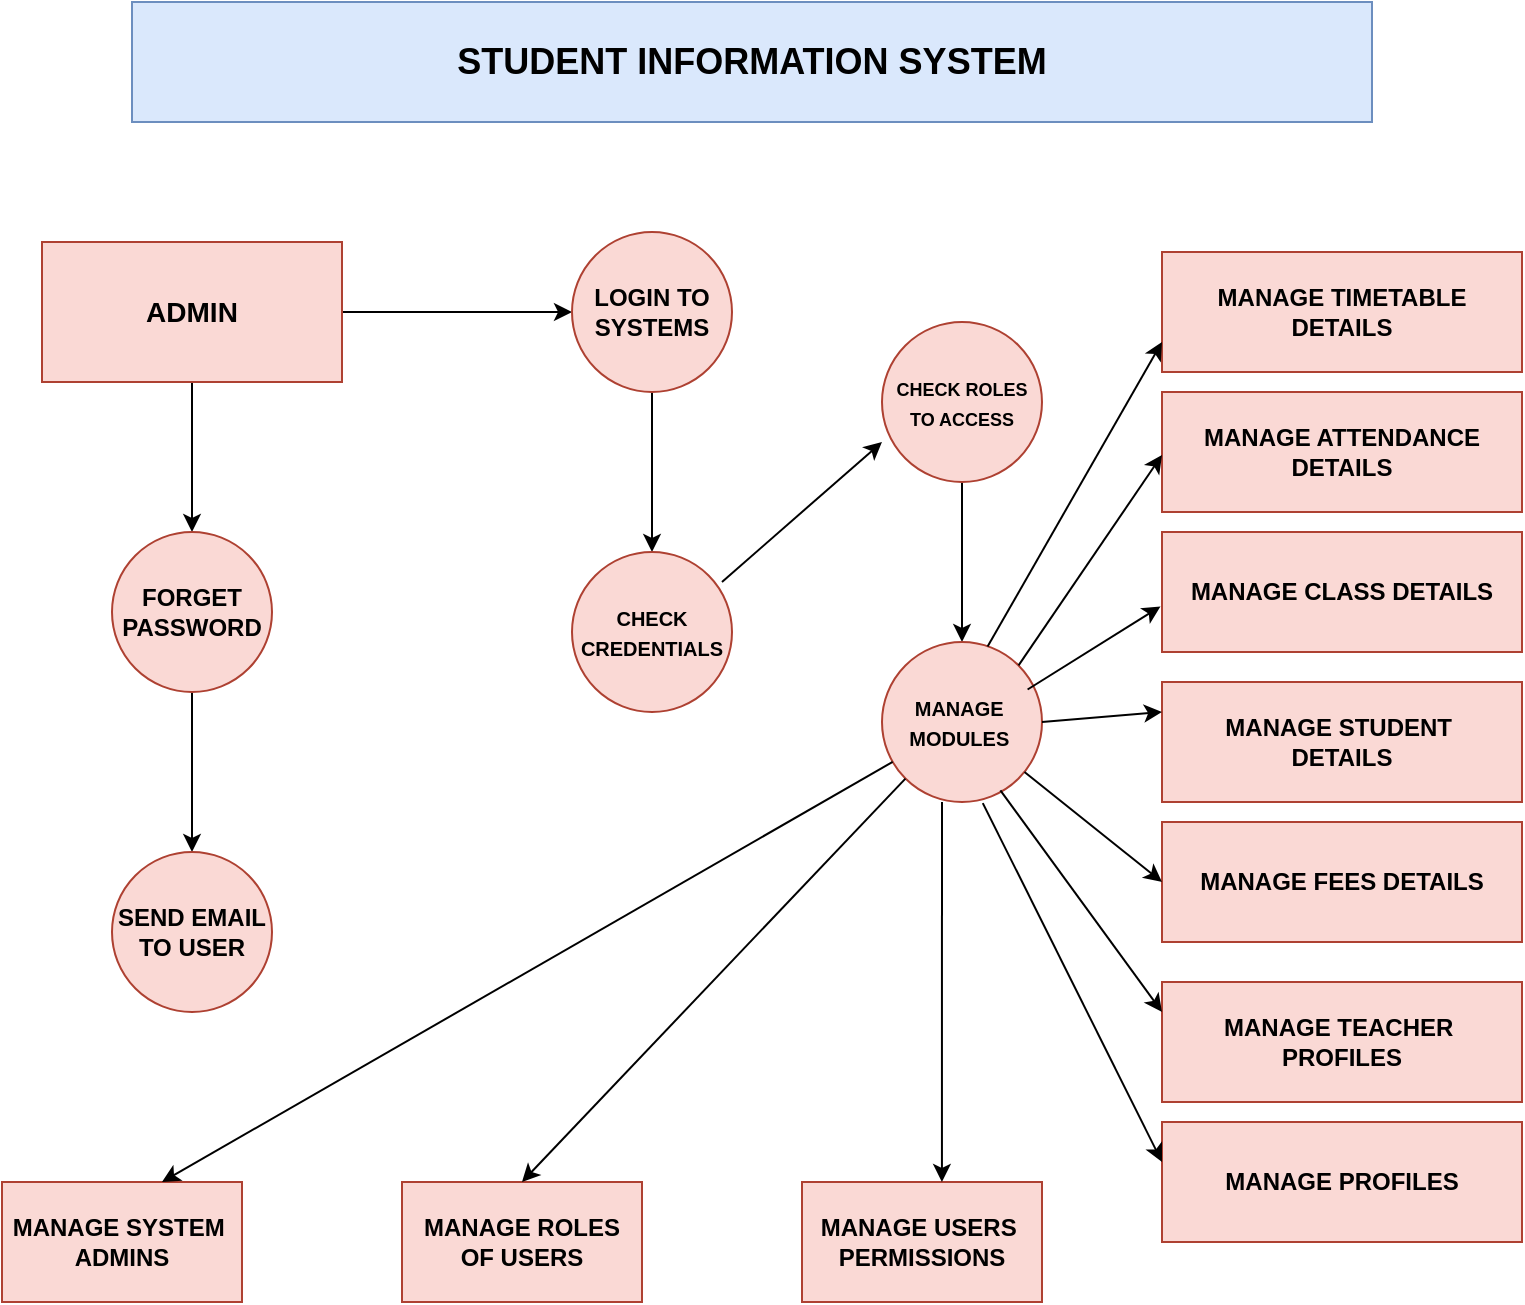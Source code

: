 <mxfile version="28.0.7">
  <diagram name="Page-1" id="4XpvYEnxKqE5wVb6b6y6">
    <mxGraphModel dx="1226" dy="701" grid="1" gridSize="10" guides="1" tooltips="1" connect="1" arrows="1" fold="1" page="1" pageScale="1" pageWidth="850" pageHeight="1100" math="0" shadow="0">
      <root>
        <mxCell id="0" />
        <mxCell id="1" parent="0" />
        <mxCell id="W0GhNJBSpPCsPSRjWhfn-2" value="&lt;b&gt;&lt;font style=&quot;font-size: 18px;&quot;&gt;STUDENT INFORMATION SYSTEM&lt;/font&gt;&lt;/b&gt;" style="rounded=0;whiteSpace=wrap;html=1;fillColor=#dae8fc;strokeColor=#6c8ebf;" vertex="1" parent="1">
          <mxGeometry x="115" y="30" width="620" height="60" as="geometry" />
        </mxCell>
        <mxCell id="W0GhNJBSpPCsPSRjWhfn-5" value="" style="edgeStyle=orthogonalEdgeStyle;rounded=0;orthogonalLoop=1;jettySize=auto;html=1;" edge="1" parent="1" source="W0GhNJBSpPCsPSRjWhfn-3" target="W0GhNJBSpPCsPSRjWhfn-4">
          <mxGeometry relative="1" as="geometry" />
        </mxCell>
        <mxCell id="W0GhNJBSpPCsPSRjWhfn-8" value="" style="edgeStyle=orthogonalEdgeStyle;rounded=0;orthogonalLoop=1;jettySize=auto;html=1;" edge="1" parent="1" source="W0GhNJBSpPCsPSRjWhfn-3" target="W0GhNJBSpPCsPSRjWhfn-7">
          <mxGeometry relative="1" as="geometry" />
        </mxCell>
        <mxCell id="W0GhNJBSpPCsPSRjWhfn-3" value="&lt;b&gt;&lt;font style=&quot;font-size: 14px;&quot;&gt;ADMIN&lt;/font&gt;&lt;/b&gt;" style="rounded=0;whiteSpace=wrap;html=1;fillColor=#fad9d5;strokeColor=#ae4132;" vertex="1" parent="1">
          <mxGeometry x="70" y="150" width="150" height="70" as="geometry" />
        </mxCell>
        <mxCell id="W0GhNJBSpPCsPSRjWhfn-12" value="" style="edgeStyle=orthogonalEdgeStyle;rounded=0;orthogonalLoop=1;jettySize=auto;html=1;" edge="1" parent="1" source="W0GhNJBSpPCsPSRjWhfn-4" target="W0GhNJBSpPCsPSRjWhfn-11">
          <mxGeometry relative="1" as="geometry" />
        </mxCell>
        <mxCell id="W0GhNJBSpPCsPSRjWhfn-4" value="&lt;b&gt;LOGIN TO&lt;/b&gt;&lt;div&gt;&lt;b&gt;SYSTEMS&lt;/b&gt;&lt;/div&gt;" style="ellipse;whiteSpace=wrap;html=1;fillColor=#fad9d5;strokeColor=#ae4132;rounded=0;" vertex="1" parent="1">
          <mxGeometry x="335" y="145" width="80" height="80" as="geometry" />
        </mxCell>
        <mxCell id="W0GhNJBSpPCsPSRjWhfn-10" value="" style="edgeStyle=orthogonalEdgeStyle;rounded=0;orthogonalLoop=1;jettySize=auto;html=1;" edge="1" parent="1" source="W0GhNJBSpPCsPSRjWhfn-7" target="W0GhNJBSpPCsPSRjWhfn-9">
          <mxGeometry relative="1" as="geometry" />
        </mxCell>
        <mxCell id="W0GhNJBSpPCsPSRjWhfn-7" value="&lt;b&gt;FORGET&lt;/b&gt;&lt;div&gt;&lt;b&gt;PASSWORD&lt;/b&gt;&lt;/div&gt;" style="ellipse;whiteSpace=wrap;html=1;fillColor=#fad9d5;strokeColor=#ae4132;rounded=0;" vertex="1" parent="1">
          <mxGeometry x="105" y="295" width="80" height="80" as="geometry" />
        </mxCell>
        <mxCell id="W0GhNJBSpPCsPSRjWhfn-9" value="&lt;b&gt;SEND EMAIL TO USER&lt;/b&gt;" style="ellipse;whiteSpace=wrap;html=1;fillColor=#fad9d5;strokeColor=#ae4132;rounded=0;" vertex="1" parent="1">
          <mxGeometry x="105" y="455" width="80" height="80" as="geometry" />
        </mxCell>
        <mxCell id="W0GhNJBSpPCsPSRjWhfn-11" value="&lt;font style=&quot;font-size: 10px;&quot;&gt;&lt;b&gt;CHECK&lt;/b&gt;&lt;/font&gt;&lt;div&gt;&lt;span style=&quot;font-size: 10px;&quot;&gt;&lt;b&gt;CREDENTIALS&lt;/b&gt;&lt;/span&gt;&lt;/div&gt;" style="ellipse;whiteSpace=wrap;html=1;fillColor=#fad9d5;strokeColor=#ae4132;rounded=0;" vertex="1" parent="1">
          <mxGeometry x="335" y="305" width="80" height="80" as="geometry" />
        </mxCell>
        <mxCell id="W0GhNJBSpPCsPSRjWhfn-17" value="" style="edgeStyle=orthogonalEdgeStyle;rounded=0;orthogonalLoop=1;jettySize=auto;html=1;" edge="1" parent="1" source="W0GhNJBSpPCsPSRjWhfn-13" target="W0GhNJBSpPCsPSRjWhfn-16">
          <mxGeometry relative="1" as="geometry" />
        </mxCell>
        <mxCell id="W0GhNJBSpPCsPSRjWhfn-13" value="&lt;font style=&quot;font-size: 9px;&quot;&gt;&lt;b&gt;CHECK ROLES&lt;/b&gt;&lt;/font&gt;&lt;div&gt;&lt;font style=&quot;font-size: 9px;&quot;&gt;&lt;b&gt;TO ACCESS&lt;/b&gt;&lt;/font&gt;&lt;/div&gt;" style="ellipse;whiteSpace=wrap;html=1;fillColor=#fad9d5;strokeColor=#ae4132;rounded=0;rotation=0;" vertex="1" parent="1">
          <mxGeometry x="490" y="190" width="80" height="80" as="geometry" />
        </mxCell>
        <mxCell id="W0GhNJBSpPCsPSRjWhfn-15" value="" style="endArrow=classic;html=1;rounded=0;" edge="1" parent="1">
          <mxGeometry width="50" height="50" relative="1" as="geometry">
            <mxPoint x="410" y="320" as="sourcePoint" />
            <mxPoint x="490" y="250" as="targetPoint" />
          </mxGeometry>
        </mxCell>
        <mxCell id="W0GhNJBSpPCsPSRjWhfn-16" value="&lt;font style=&quot;&quot;&gt;&lt;b style=&quot;&quot;&gt;&lt;font style=&quot;font-size: 10px;&quot;&gt;MANAGE&amp;nbsp;&lt;/font&gt;&lt;/b&gt;&lt;/font&gt;&lt;div&gt;&lt;font style=&quot;&quot;&gt;&lt;font size=&quot;1&quot;&gt;&lt;b&gt;MODULES&lt;/b&gt;&amp;nbsp;&lt;/font&gt;&lt;/font&gt;&lt;/div&gt;" style="ellipse;whiteSpace=wrap;html=1;fillColor=#fad9d5;strokeColor=#ae4132;rounded=0;" vertex="1" parent="1">
          <mxGeometry x="490" y="350" width="80" height="80" as="geometry" />
        </mxCell>
        <mxCell id="W0GhNJBSpPCsPSRjWhfn-18" value="&lt;b&gt;MANAGE SYSTEM&amp;nbsp;&lt;/b&gt;&lt;div&gt;&lt;b&gt;ADMINS&lt;/b&gt;&lt;/div&gt;" style="whiteSpace=wrap;html=1;fillColor=#fad9d5;strokeColor=#ae4132;rounded=0;" vertex="1" parent="1">
          <mxGeometry x="50" y="620" width="120" height="60" as="geometry" />
        </mxCell>
        <mxCell id="W0GhNJBSpPCsPSRjWhfn-21" value="&lt;b&gt;MANAGE ROLES&lt;/b&gt;&lt;div&gt;&lt;b&gt;OF USERS&lt;/b&gt;&lt;/div&gt;" style="whiteSpace=wrap;html=1;fillColor=#fad9d5;strokeColor=#ae4132;rounded=0;" vertex="1" parent="1">
          <mxGeometry x="250" y="620" width="120" height="60" as="geometry" />
        </mxCell>
        <mxCell id="W0GhNJBSpPCsPSRjWhfn-23" value="&lt;b&gt;MANAGE USERS&amp;nbsp;&lt;/b&gt;&lt;div&gt;&lt;b&gt;PERMISSIONS&lt;/b&gt;&lt;/div&gt;" style="whiteSpace=wrap;html=1;fillColor=#fad9d5;strokeColor=#ae4132;rounded=0;" vertex="1" parent="1">
          <mxGeometry x="450" y="620" width="120" height="60" as="geometry" />
        </mxCell>
        <mxCell id="W0GhNJBSpPCsPSRjWhfn-25" value="" style="endArrow=classic;html=1;rounded=0;entryX=0.583;entryY=0;entryDx=0;entryDy=0;entryPerimeter=0;" edge="1" parent="1" target="W0GhNJBSpPCsPSRjWhfn-23">
          <mxGeometry width="50" height="50" relative="1" as="geometry">
            <mxPoint x="520" y="430" as="sourcePoint" />
            <mxPoint x="520" y="540" as="targetPoint" />
          </mxGeometry>
        </mxCell>
        <mxCell id="W0GhNJBSpPCsPSRjWhfn-26" value="" style="endArrow=classic;html=1;rounded=0;entryX=0.5;entryY=0;entryDx=0;entryDy=0;exitX=0;exitY=1;exitDx=0;exitDy=0;" edge="1" parent="1" source="W0GhNJBSpPCsPSRjWhfn-16" target="W0GhNJBSpPCsPSRjWhfn-21">
          <mxGeometry width="50" height="50" relative="1" as="geometry">
            <mxPoint x="440" y="410" as="sourcePoint" />
            <mxPoint x="440" y="600" as="targetPoint" />
          </mxGeometry>
        </mxCell>
        <mxCell id="W0GhNJBSpPCsPSRjWhfn-27" value="" style="endArrow=classic;html=1;rounded=0;entryX=0.5;entryY=0;entryDx=0;entryDy=0;" edge="1" parent="1" source="W0GhNJBSpPCsPSRjWhfn-16">
          <mxGeometry width="50" height="50" relative="1" as="geometry">
            <mxPoint x="322" y="418" as="sourcePoint" />
            <mxPoint x="130" y="620" as="targetPoint" />
          </mxGeometry>
        </mxCell>
        <mxCell id="W0GhNJBSpPCsPSRjWhfn-28" value="&lt;b&gt;MANAGE ATTENDANCE DETAILS&lt;/b&gt;" style="whiteSpace=wrap;html=1;fillColor=#fad9d5;strokeColor=#ae4132;rounded=0;" vertex="1" parent="1">
          <mxGeometry x="630" y="225" width="180" height="60" as="geometry" />
        </mxCell>
        <mxCell id="W0GhNJBSpPCsPSRjWhfn-32" value="&lt;b&gt;MANAGE TIMETABLE DETAILS&lt;/b&gt;" style="whiteSpace=wrap;html=1;fillColor=#fad9d5;strokeColor=#ae4132;rounded=0;" vertex="1" parent="1">
          <mxGeometry x="630" y="155" width="180" height="60" as="geometry" />
        </mxCell>
        <mxCell id="W0GhNJBSpPCsPSRjWhfn-34" value="&lt;b&gt;MANAGE CLASS DETAILS&lt;/b&gt;" style="whiteSpace=wrap;html=1;fillColor=#fad9d5;strokeColor=#ae4132;rounded=0;" vertex="1" parent="1">
          <mxGeometry x="630" y="295" width="180" height="60" as="geometry" />
        </mxCell>
        <mxCell id="W0GhNJBSpPCsPSRjWhfn-36" value="&lt;b&gt;MANAGE STUDENT&amp;nbsp;&lt;/b&gt;&lt;div&gt;&lt;b&gt;DETAILS&lt;/b&gt;&lt;/div&gt;" style="whiteSpace=wrap;html=1;fillColor=#fad9d5;strokeColor=#ae4132;rounded=0;" vertex="1" parent="1">
          <mxGeometry x="630" y="370" width="180" height="60" as="geometry" />
        </mxCell>
        <mxCell id="W0GhNJBSpPCsPSRjWhfn-38" value="&lt;b&gt;MANAGE FEES DETAILS&lt;/b&gt;" style="whiteSpace=wrap;html=1;fillColor=#fad9d5;strokeColor=#ae4132;rounded=0;" vertex="1" parent="1">
          <mxGeometry x="630" y="440" width="180" height="60" as="geometry" />
        </mxCell>
        <mxCell id="W0GhNJBSpPCsPSRjWhfn-40" value="&lt;b&gt;MANAGE TEACHER&amp;nbsp;&lt;/b&gt;&lt;div&gt;&lt;b&gt;PROFILES&lt;/b&gt;&lt;/div&gt;" style="whiteSpace=wrap;html=1;fillColor=#fad9d5;strokeColor=#ae4132;rounded=0;" vertex="1" parent="1">
          <mxGeometry x="630" y="520" width="180" height="60" as="geometry" />
        </mxCell>
        <mxCell id="W0GhNJBSpPCsPSRjWhfn-42" value="&lt;b&gt;MANAGE PROFILES&lt;/b&gt;" style="whiteSpace=wrap;html=1;fillColor=#fad9d5;strokeColor=#ae4132;rounded=0;" vertex="1" parent="1">
          <mxGeometry x="630" y="590" width="180" height="60" as="geometry" />
        </mxCell>
        <mxCell id="W0GhNJBSpPCsPSRjWhfn-44" value="" style="endArrow=classic;html=1;rounded=0;exitX=0.66;exitY=0.028;exitDx=0;exitDy=0;exitPerimeter=0;entryX=0;entryY=0.75;entryDx=0;entryDy=0;" edge="1" parent="1" source="W0GhNJBSpPCsPSRjWhfn-16" target="W0GhNJBSpPCsPSRjWhfn-32">
          <mxGeometry width="50" height="50" relative="1" as="geometry">
            <mxPoint x="550" y="355" as="sourcePoint" />
            <mxPoint x="627" y="190" as="targetPoint" />
          </mxGeometry>
        </mxCell>
        <mxCell id="W0GhNJBSpPCsPSRjWhfn-45" value="" style="endArrow=classic;html=1;rounded=0;entryX=-0.018;entryY=0.38;entryDx=0;entryDy=0;entryPerimeter=0;exitX=1;exitY=0;exitDx=0;exitDy=0;" edge="1" parent="1" source="W0GhNJBSpPCsPSRjWhfn-16">
          <mxGeometry width="50" height="50" relative="1" as="geometry">
            <mxPoint x="553" y="433.5" as="sourcePoint" />
            <mxPoint x="630" y="256.5" as="targetPoint" />
          </mxGeometry>
        </mxCell>
        <mxCell id="W0GhNJBSpPCsPSRjWhfn-46" value="" style="endArrow=classic;html=1;rounded=0;entryX=-0.004;entryY=0.62;entryDx=0;entryDy=0;entryPerimeter=0;exitX=0.91;exitY=0.297;exitDx=0;exitDy=0;exitPerimeter=0;" edge="1" parent="1" source="W0GhNJBSpPCsPSRjWhfn-16" target="W0GhNJBSpPCsPSRjWhfn-34">
          <mxGeometry width="50" height="50" relative="1" as="geometry">
            <mxPoint x="570" y="370" as="sourcePoint" />
            <mxPoint x="642" y="279.5" as="targetPoint" />
          </mxGeometry>
        </mxCell>
        <mxCell id="W0GhNJBSpPCsPSRjWhfn-48" value="" style="endArrow=classic;html=1;rounded=0;entryX=-0.018;entryY=0.38;entryDx=0;entryDy=0;entryPerimeter=0;exitX=0.74;exitY=0.927;exitDx=0;exitDy=0;exitPerimeter=0;" edge="1" parent="1" source="W0GhNJBSpPCsPSRjWhfn-16">
          <mxGeometry width="50" height="50" relative="1" as="geometry">
            <mxPoint x="558" y="640.5" as="sourcePoint" />
            <mxPoint x="630" y="535" as="targetPoint" />
          </mxGeometry>
        </mxCell>
        <mxCell id="W0GhNJBSpPCsPSRjWhfn-49" value="" style="endArrow=classic;html=1;rounded=0;entryX=-0.018;entryY=0.38;entryDx=0;entryDy=0;entryPerimeter=0;" edge="1" parent="1" source="W0GhNJBSpPCsPSRjWhfn-16">
          <mxGeometry width="50" height="50" relative="1" as="geometry">
            <mxPoint x="558" y="575.5" as="sourcePoint" />
            <mxPoint x="630" y="470" as="targetPoint" />
          </mxGeometry>
        </mxCell>
        <mxCell id="W0GhNJBSpPCsPSRjWhfn-50" value="" style="endArrow=classic;html=1;rounded=0;entryX=-0.018;entryY=0.38;entryDx=0;entryDy=0;entryPerimeter=0;exitX=1;exitY=0.5;exitDx=0;exitDy=0;" edge="1" parent="1" source="W0GhNJBSpPCsPSRjWhfn-16">
          <mxGeometry width="50" height="50" relative="1" as="geometry">
            <mxPoint x="558" y="490.5" as="sourcePoint" />
            <mxPoint x="630" y="385" as="targetPoint" />
          </mxGeometry>
        </mxCell>
        <mxCell id="W0GhNJBSpPCsPSRjWhfn-51" value="" style="endArrow=classic;html=1;rounded=0;entryX=-0.018;entryY=0.38;entryDx=0;entryDy=0;entryPerimeter=0;exitX=0.63;exitY=1.007;exitDx=0;exitDy=0;exitPerimeter=0;" edge="1" parent="1" source="W0GhNJBSpPCsPSRjWhfn-16">
          <mxGeometry width="50" height="50" relative="1" as="geometry">
            <mxPoint x="558" y="715.5" as="sourcePoint" />
            <mxPoint x="630" y="610" as="targetPoint" />
          </mxGeometry>
        </mxCell>
      </root>
    </mxGraphModel>
  </diagram>
</mxfile>
